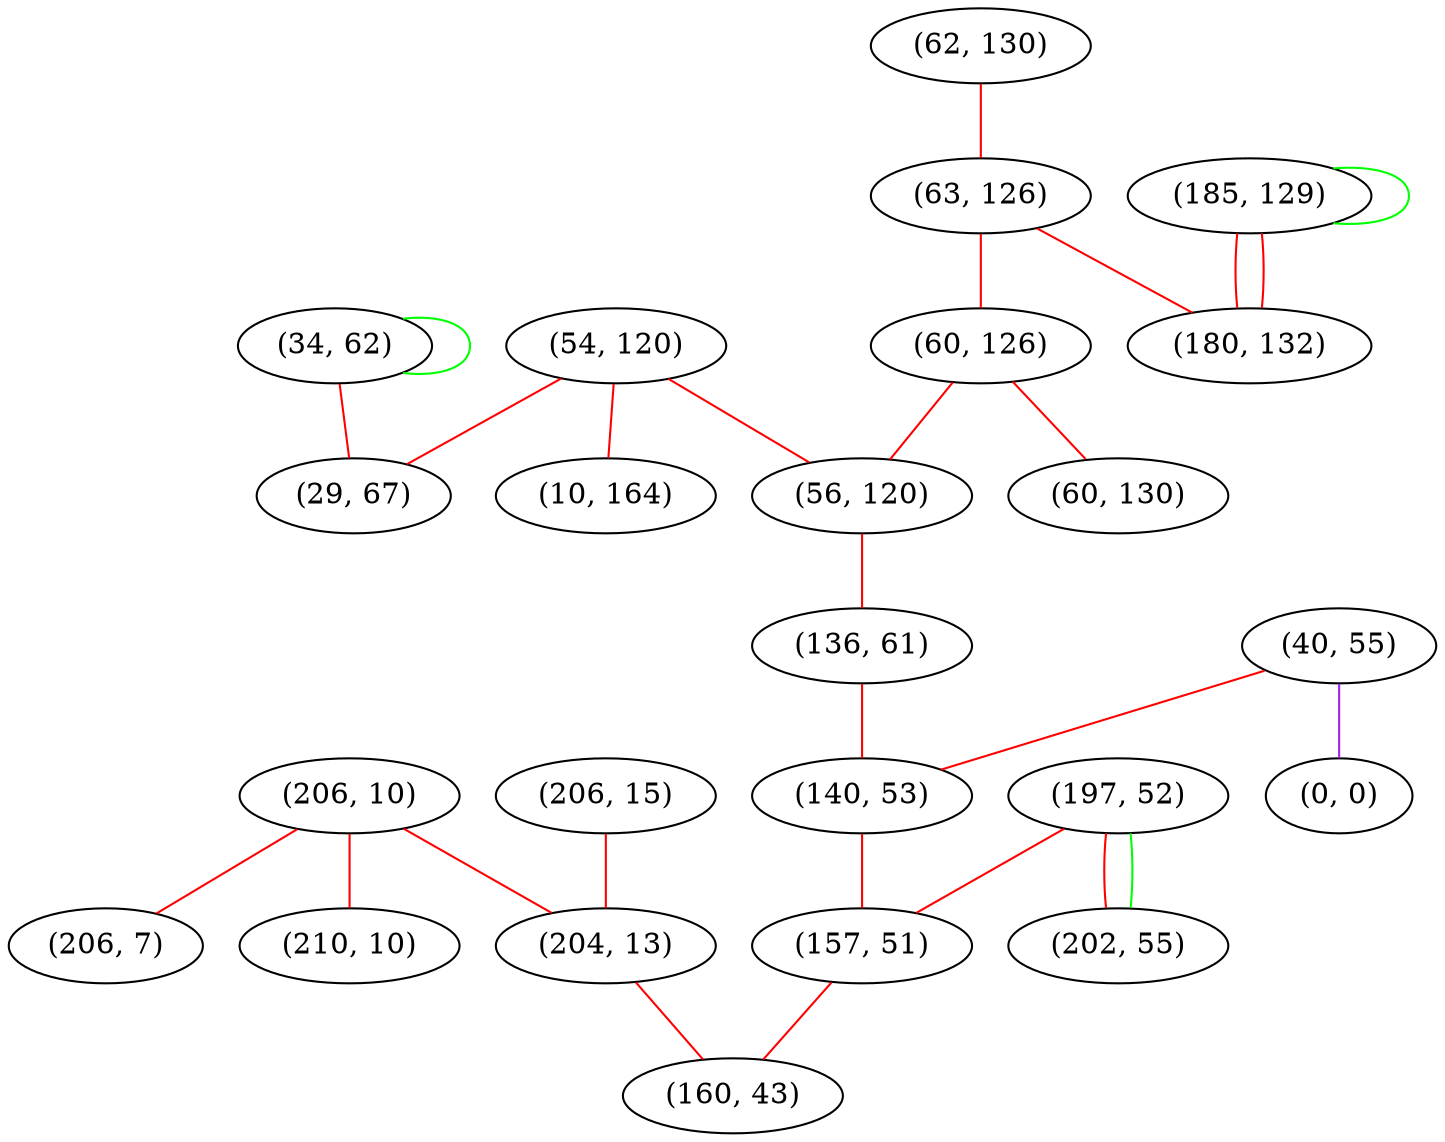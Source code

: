 graph "" {
"(206, 10)";
"(54, 120)";
"(40, 55)";
"(62, 130)";
"(197, 52)";
"(206, 15)";
"(63, 126)";
"(210, 10)";
"(60, 126)";
"(206, 7)";
"(185, 129)";
"(202, 55)";
"(0, 0)";
"(60, 130)";
"(56, 120)";
"(136, 61)";
"(180, 132)";
"(140, 53)";
"(10, 164)";
"(157, 51)";
"(204, 13)";
"(34, 62)";
"(160, 43)";
"(29, 67)";
"(206, 10)" -- "(204, 13)"  [color=red, key=0, weight=1];
"(206, 10)" -- "(206, 7)"  [color=red, key=0, weight=1];
"(206, 10)" -- "(210, 10)"  [color=red, key=0, weight=1];
"(54, 120)" -- "(56, 120)"  [color=red, key=0, weight=1];
"(54, 120)" -- "(10, 164)"  [color=red, key=0, weight=1];
"(54, 120)" -- "(29, 67)"  [color=red, key=0, weight=1];
"(40, 55)" -- "(140, 53)"  [color=red, key=0, weight=1];
"(40, 55)" -- "(0, 0)"  [color=purple, key=0, weight=4];
"(62, 130)" -- "(63, 126)"  [color=red, key=0, weight=1];
"(197, 52)" -- "(202, 55)"  [color=red, key=0, weight=1];
"(197, 52)" -- "(202, 55)"  [color=green, key=1, weight=2];
"(197, 52)" -- "(157, 51)"  [color=red, key=0, weight=1];
"(206, 15)" -- "(204, 13)"  [color=red, key=0, weight=1];
"(63, 126)" -- "(180, 132)"  [color=red, key=0, weight=1];
"(63, 126)" -- "(60, 126)"  [color=red, key=0, weight=1];
"(60, 126)" -- "(60, 130)"  [color=red, key=0, weight=1];
"(60, 126)" -- "(56, 120)"  [color=red, key=0, weight=1];
"(185, 129)" -- "(180, 132)"  [color=red, key=0, weight=1];
"(185, 129)" -- "(180, 132)"  [color=red, key=1, weight=1];
"(185, 129)" -- "(185, 129)"  [color=green, key=0, weight=2];
"(56, 120)" -- "(136, 61)"  [color=red, key=0, weight=1];
"(136, 61)" -- "(140, 53)"  [color=red, key=0, weight=1];
"(140, 53)" -- "(157, 51)"  [color=red, key=0, weight=1];
"(157, 51)" -- "(160, 43)"  [color=red, key=0, weight=1];
"(204, 13)" -- "(160, 43)"  [color=red, key=0, weight=1];
"(34, 62)" -- "(34, 62)"  [color=green, key=0, weight=2];
"(34, 62)" -- "(29, 67)"  [color=red, key=0, weight=1];
}
